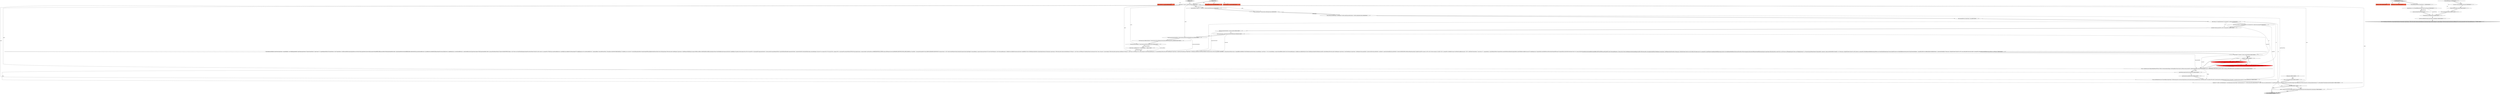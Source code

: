 digraph {
28 [style = filled, label = "timeLeft <= 0@@@196@@@['1', '1', '0']", fillcolor = white, shape = diamond image = "AAA0AAABBB1BBB"];
38 [style = filled, label = "throw new RuntimeException(e)@@@11@@@['0', '0', '1']", fillcolor = white, shape = ellipse image = "AAA0AAABBB3BBB"];
22 [style = filled, label = "final QueryPlus<T> queryPlus@@@2@@@['1', '0', '0']", fillcolor = tomato, shape = box image = "AAA0AAABBB1BBB"];
30 [style = filled, label = "final Query<T> query = queryPlus.getQuery()@@@3@@@['1', '1', '0']", fillcolor = white, shape = ellipse image = "AAA0AAABBB1BBB"];
45 [style = filled, label = "return ClientResponse.finished(new SequenceInputStream(new Enumeration<InputStream>(){@Override public boolean hasMoreElements(){synchronized (done) {return !done.get() || !queue.isEmpty()}}@Override public InputStream nextElement(){try {return queue.take()}catch (InterruptedException e) }}))@@@17@@@['0', '0', '1']", fillcolor = lightgray, shape = ellipse image = "AAA0AAABBB3BBB"];
0 [style = filled, label = "QueryToolChest<T,Query<T>> toolChest = warehouse.getToolChest(query)@@@4@@@['1', '1', '0']", fillcolor = white, shape = ellipse image = "AAA0AAABBB1BBB"];
43 [style = filled, label = "InterruptedException e@@@8@@@['0', '0', '1']", fillcolor = white, shape = diamond image = "AAA0AAABBB3BBB"];
36 [style = filled, label = "TrafficCop trafficCop@@@2@@@['0', '0', '1']", fillcolor = tomato, shape = box image = "AAA0AAABBB3BBB"];
9 [style = filled, label = "openConnections.getAndIncrement()@@@201@@@['1', '1', '0']", fillcolor = white, shape = ellipse image = "AAA0AAABBB1BBB"];
5 [style = filled, label = "final AtomicLong totalBytesGathered = (AtomicLong)context.get(ResponseContext.Key.QUERY_TOTAL_BYTES_GATHERED)@@@15@@@['1', '1', '0']", fillcolor = white, shape = ellipse image = "AAA0AAABBB1BBB"];
24 [style = filled, label = "Sequence<T> retVal = new BaseSequence<>(new BaseSequence.IteratorMaker<T,JsonParserIterator<T>>(){@Override public JsonParserIterator<T> make(){return new JsonParserIterator<T>(queryResultType,future,url,query,host,toolChest.decorateObjectMapper(objectMapper,query))}@Override public void cleanup(JsonParserIterator<T> iterFromMake){CloseQuietly.close(iterFromMake)}})@@@218@@@['1', '1', '0']", fillcolor = white, shape = ellipse image = "AAA0AAABBB1BBB"];
29 [style = filled, label = "final ResponseContext context@@@2@@@['1', '1', '0']", fillcolor = tomato, shape = box image = "AAA0AAABBB1BBB"];
6 [style = filled, label = "final JavaType queryResultType = isBySegment? toolChest.getBySegmentResultType(): toolChest.getBaseResultType()@@@6@@@['1', '1', '0']", fillcolor = white, shape = ellipse image = "AAA0AAABBB1BBB"];
19 [style = filled, label = "return retVal@@@230@@@['1', '1', '0']", fillcolor = lightgray, shape = ellipse image = "AAA0AAABBB1BBB"];
2 [style = filled, label = "log.debug(\"Querying queryId(%s( url(%s(\",query.getId(),url)@@@11@@@['1', '1', '0']", fillcolor = white, shape = ellipse image = "AAA0AAABBB1BBB"];
8 [style = filled, label = "final long requestStartTimeNs = System.nanoTime()@@@12@@@['1', '1', '0']", fillcolor = white, shape = ellipse image = "AAA0AAABBB1BBB"];
34 [style = filled, label = "Thread.currentThread().interrupt()@@@10@@@['0', '0', '1']", fillcolor = white, shape = ellipse image = "AAA0AAABBB3BBB"];
23 [style = filled, label = "queryWatcher.registerQueryFuture(query,future)@@@200@@@['1', '1', '0']", fillcolor = white, shape = ellipse image = "AAA0AAABBB1BBB"];
17 [style = filled, label = "long timeLeft = timeoutAt - System.currentTimeMillis()@@@195@@@['1', '1', '0']", fillcolor = white, shape = ellipse image = "AAA0AAABBB1BBB"];
44 [style = filled, label = "HttpResponse response@@@2@@@['0', '0', '1']", fillcolor = tomato, shape = box image = "AAA0AAABBB3BBB"];
1 [style = filled, label = "future = httpClient.go(new Request(HttpMethod.POST,new URL(url)).setContent(objectMapper.writeValueAsBytes(QueryContexts.withTimeout(query,timeLeft))).setHeader(HttpHeaders.Names.CONTENT_TYPE,isSmile? SmileMediaTypes.APPLICATION_JACKSON_SMILE: MediaType.APPLICATION_JSON),responseHandler,Duration.millis(timeLeft))@@@199@@@['1', '1', '0']", fillcolor = white, shape = ellipse image = "AAA0AAABBB1BBB"];
25 [style = filled, label = "final ListenableFuture<InputStream> future@@@7@@@['1', '1', '0']", fillcolor = white, shape = ellipse image = "AAA0AAABBB1BBB"];
4 [style = filled, label = "throw new RuntimeException(e)@@@216@@@['1', '1', '0']", fillcolor = white, shape = ellipse image = "AAA0AAABBB1BBB"];
46 [style = filled, label = "handleResponse['0', '0', '1']", fillcolor = lightgray, shape = diamond image = "AAA0AAABBB3BBB"];
16 [style = filled, label = "final HttpResponseHandler<InputStream,InputStream> responseHandler = new HttpResponseHandler<InputStream,InputStream>(){private QueryMetrics<? super Query<T>> acquireResponseMetrics(){if (queryMetrics == null) {queryMetrics = toolChest.makeMetrics(query)queryMetrics.server(host)}return queryMetrics}private boolean enqueue(ChannelBuffer buffer,long chunkNum){final InputStreamHolder holder = InputStreamHolder.fromChannelBuffer(buffer,chunkNum)final long currentQueuedByteCount = queuedByteCount.addAndGet(holder.getLength())queue.put(holder)return !usingBackpressure || currentQueuedByteCount < maxQueuedBytes}private InputStream dequeue(){final InputStreamHolder holder = queue.poll(checkQueryTimeout(),TimeUnit.MILLISECONDS)if (holder == null) {throw new QueryTimeoutException(StringUtils.nonStrictFormat(\"Query(%s( url(%s( timed out.\",query.getId(),url))}final long currentQueuedByteCount = queuedByteCount.addAndGet(-holder.getLength())if (usingBackpressure && currentQueuedByteCount < maxQueuedBytes) {long backPressureTime = Preconditions.checkNotNull(trafficCopRef.get(),\"No TrafficCop, how can this be?\").resume(holder.getChunkNum())channelSuspendedTime.addAndGet(backPressureTime)}return holder.getStream()}@Override public ClientResponse<InputStream> handleResponse(HttpResponse response,TrafficCop trafficCop){trafficCopRef.set(trafficCop)checkQueryTimeout()checkTotalBytesLimit(response.getContent().readableBytes())log.debug(\"Initial response from url(%s( for queryId(%s(\",url,query.getId())responseStartTimeNs = System.nanoTime()acquireResponseMetrics().reportNodeTimeToFirstByte(responseStartTimeNs - requestStartTimeNs).emit(emitter)final boolean continueReadingtry {log.trace(\"Got a response from (%s( for query ID(%s(, subquery ID(%s(\",url,query.getId(),query.getSubQueryId())final String responseContext = response.headers().get(QueryResource.HEADER_RESPONSE_CONTEXT)context.add(ResponseContext.Key.REMAINING_RESPONSES_FROM_QUERY_SERVERS,new NonnullPair<>(query.getMostSpecificId(),VAL_TO_REDUCE_REMAINING_RESPONSES))if (responseContext != null) {context.merge(ResponseContext.deserialize(responseContext,objectMapper))}continueReading = enqueue(response.getContent(),0L)}catch (final IOException e) catch (InterruptedException e) totalByteCount.addAndGet(response.getContent().readableBytes())return ClientResponse.finished(new SequenceInputStream(new Enumeration<InputStream>(){@Override public boolean hasMoreElements(){if (fail.get() != null) {throw new RE(fail.get())}checkQueryTimeout()synchronized (done) {return !done.get() || !queue.isEmpty()}}@Override public InputStream nextElement(){if (fail.get() != null) {throw new RE(fail.get())}try {return dequeue()}catch (InterruptedException e) }}),continueReading)}@Override public ClientResponse<InputStream> handleChunk(ClientResponse<InputStream> clientResponse,HttpChunk chunk,long chunkNum){checkQueryTimeout()final ChannelBuffer channelBuffer = chunk.getContent()final int bytes = channelBuffer.readableBytes()checkTotalBytesLimit(bytes)boolean continueReading = trueif (bytes > 0) {try {continueReading = enqueue(channelBuffer,chunkNum)}catch (InterruptedException e) totalByteCount.addAndGet(bytes)}return ClientResponse.finished(clientResponse.getObj(),continueReading)}@Override public ClientResponse<InputStream> done(ClientResponse<InputStream> clientResponse){long stopTimeNs = System.nanoTime()long nodeTimeNs = stopTimeNs - requestStartTimeNsfinal long nodeTimeMs = TimeUnit.NANOSECONDS.toMillis(nodeTimeNs)log.debug(\"Completed queryId(%s( request to url(%s( with %,d bytes returned in %,d millis (%,f b/s(.\",query.getId(),url,totalByteCount.get(),nodeTimeMs,totalByteCount.get() / (0.001 * nodeTimeMs))QueryMetrics<? super Query<T>> responseMetrics = acquireResponseMetrics()responseMetrics.reportNodeTime(nodeTimeNs)responseMetrics.reportNodeBytes(totalByteCount.get())if (usingBackpressure) {responseMetrics.reportBackPressureTime(channelSuspendedTime.get())}responseMetrics.emit(emitter)synchronized (done) {try {queue.put(InputStreamHolder.fromChannelBuffer(ChannelBuffers.EMPTY_BUFFER,Long.MAX_VALUE))}catch (InterruptedException e) {done.set(true)}}return ClientResponse.finished(clientResponse.getObj())}@Override public void exceptionCaught(final ClientResponse<InputStream> clientResponse,final Throwable e){String msg = StringUtils.format(\"Query(%s( url(%s( failed with exception msg (%s(\",query.getId(),url,e.getMessage())setupResponseReadFailure(msg,e)}private void setupResponseReadFailure(String msg,Throwable th){fail.set(msg)queue.clear()queue.offer(InputStreamHolder.fromStream(new InputStream(){@Override public int read(){if (th != null) {throw new IOException(msg,th)}{throw new IOException(msg)}}},-1,0))}private long checkQueryTimeout(){long timeLeft = timeoutAt - System.currentTimeMillis()if (timeLeft <= 0) {String msg = StringUtils.format(\"Query(%s( url(%s( timed out.\",query.getId(),url)setupResponseReadFailure(msg,null)throw new QueryTimeoutException(msg)}{return timeLeft}}private void checkTotalBytesLimit(long bytes){if (maxScatterGatherBytes < Long.MAX_VALUE && totalBytesGathered.addAndGet(bytes) > maxScatterGatherBytes) {String msg = StringUtils.format(\"Query(%s( url(%s( max scatter-gather bytes limit reached.\",query.getId(),url)setupResponseReadFailure(msg,null)throw new RE(msg)}}}@@@18@@@['1', '1', '0']", fillcolor = white, shape = ellipse image = "AAA0AAABBB1BBB"];
3 [style = filled, label = "final long maxScatterGatherBytes = QueryContexts.getMaxScatterGatherBytes(query)@@@14@@@['1', '1', '0']", fillcolor = white, shape = ellipse image = "AAA0AAABBB1BBB"];
26 [style = filled, label = "final String cancelUrl = StringUtils.format(\"%s://%s/druid/v2/%s\",scheme,host,query.getId())@@@9@@@['1', '1', '0']", fillcolor = white, shape = ellipse image = "AAA0AAABBB1BBB"];
39 [style = filled, label = "queue.put(channelStream)@@@6@@@['0', '0', '1']", fillcolor = white, shape = ellipse image = "AAA0AAABBB3BBB"];
13 [style = filled, label = "boolean isBySegment = QueryContexts.isBySegment(query)@@@5@@@['1', '1', '0']", fillcolor = white, shape = ellipse image = "AAA0AAABBB1BBB"];
32 [style = filled, label = "throw new QueryTimeoutException(StringUtils.nonStrictFormat(\"Query(%s( url(%s( timed out.\",query.getId(),url))@@@197@@@['0', '1', '0']", fillcolor = red, shape = ellipse image = "AAA1AAABBB2BBB"];
33 [style = filled, label = "run['0', '1', '0']", fillcolor = lightgray, shape = diamond image = "AAA0AAABBB2BBB"];
40 [style = filled, label = "byteCount.addAndGet(response.getContent().readableBytes())@@@16@@@['0', '0', '1']", fillcolor = white, shape = ellipse image = "AAA0AAABBB3BBB"];
31 [style = filled, label = "final QueryPlus<T> queryPlus@@@2@@@['0', '1', '0']", fillcolor = tomato, shape = box image = "AAA0AAABBB2BBB"];
11 [style = filled, label = "!isBySegment@@@227@@@['1', '1', '0']", fillcolor = white, shape = diamond image = "AAA0AAABBB1BBB"];
41 [style = filled, label = "{CloseQuietly.close(channelStream)}@@@13@@@['0', '0', '1']", fillcolor = white, shape = ellipse image = "AAA0AAABBB3BBB"];
42 [style = filled, label = "channelStream = new ChannelBufferInputStream(response.getContent())@@@5@@@['0', '0', '1']", fillcolor = white, shape = ellipse image = "AAA0AAABBB3BBB"];
7 [style = filled, label = "throw new RE(\"Query(%s( url(%s( timed out.\",query.getId(),url)@@@197@@@['1', '0', '0']", fillcolor = red, shape = ellipse image = "AAA1AAABBB1BBB"];
18 [style = filled, label = "retVal = Sequences.map(retVal,toolChest.makePreComputeManipulatorFn(query,MetricManipulatorFns.deserializing()))@@@228@@@['1', '1', '0']", fillcolor = white, shape = ellipse image = "AAA0AAABBB1BBB"];
15 [style = filled, label = "Futures.addCallback(future,new FutureCallback<InputStream>(){@Override public void onSuccess(InputStream result){openConnections.getAndDecrement()}@Override public void onFailure(Throwable t){openConnections.getAndDecrement()if (future.isCancelled()) {cancelQuery(query,cancelUrl)}}},Execs.directExecutor())@@@202@@@['1', '1', '0']", fillcolor = white, shape = ellipse image = "AAA0AAABBB1BBB"];
10 [style = filled, label = "final long timeoutAt = query.getContextValue(QUERY_FAIL_TIME)@@@13@@@['1', '1', '0']", fillcolor = white, shape = ellipse image = "AAA0AAABBB1BBB"];
21 [style = filled, label = "final boolean usingBackpressure = maxQueuedBytes > 0@@@17@@@['1', '1', '0']", fillcolor = white, shape = ellipse image = "AAA0AAABBB1BBB"];
20 [style = filled, label = "final long maxQueuedBytes = QueryContexts.getMaxQueuedBytes(query,0)@@@16@@@['1', '1', '0']", fillcolor = white, shape = ellipse image = "AAA0AAABBB1BBB"];
37 [style = filled, label = "log.error(e,\"Queue appending interrupted\")@@@9@@@['0', '0', '1']", fillcolor = white, shape = ellipse image = "AAA0AAABBB3BBB"];
12 [style = filled, label = "run['1', '0', '0']", fillcolor = lightgray, shape = diamond image = "AAA0AAABBB1BBB"];
35 [style = filled, label = "ChannelBufferInputStream channelStream = null@@@3@@@['0', '0', '1']", fillcolor = white, shape = ellipse image = "AAA0AAABBB3BBB"];
27 [style = filled, label = "IOException e@@@215@@@['1', '1', '0']", fillcolor = white, shape = diamond image = "AAA0AAABBB1BBB"];
14 [style = filled, label = "final String url = StringUtils.format(\"%s://%s/druid/v2/\",scheme,host)@@@8@@@['1', '1', '0']", fillcolor = white, shape = ellipse image = "AAA0AAABBB1BBB"];
8->10 [style = bold, label=""];
3->16 [style = solid, label="maxScatterGatherBytes"];
0->13 [style = bold, label=""];
5->20 [style = bold, label=""];
30->16 [style = solid, label="query"];
38->41 [style = bold, label=""];
25->14 [style = bold, label=""];
1->15 [style = solid, label="future"];
1->23 [style = bold, label=""];
14->24 [style = solid, label="url"];
3->5 [style = bold, label=""];
10->17 [style = solid, label="timeoutAt"];
24->11 [style = bold, label=""];
28->7 [style = dotted, label="true"];
30->3 [style = solid, label="query"];
17->1 [style = solid, label="timeLeft"];
21->16 [style = bold, label=""];
10->16 [style = solid, label="timeoutAt"];
13->6 [style = solid, label="isBySegment"];
7->1 [style = bold, label=""];
30->24 [style = solid, label="query"];
18->19 [style = bold, label=""];
16->1 [style = solid, label="responseHandler"];
16->17 [style = bold, label=""];
42->41 [style = solid, label="channelStream"];
30->13 [style = solid, label="query"];
11->18 [style = bold, label=""];
12->22 [style = dotted, label="true"];
14->7 [style = solid, label="url"];
33->30 [style = bold, label=""];
39->41 [style = bold, label=""];
34->38 [style = bold, label=""];
33->31 [style = dotted, label="true"];
43->38 [style = dotted, label="true"];
30->20 [style = solid, label="query"];
4->24 [style = bold, label=""];
35->42 [style = bold, label=""];
6->25 [style = bold, label=""];
42->39 [style = bold, label=""];
17->28 [style = solid, label="timeLeft"];
21->16 [style = solid, label="usingBackpressure"];
27->4 [style = dotted, label="true"];
28->32 [style = bold, label=""];
1->23 [style = solid, label="future"];
18->19 [style = solid, label="retVal"];
28->32 [style = dotted, label="true"];
14->2 [style = solid, label="url"];
41->40 [style = bold, label=""];
32->1 [style = bold, label=""];
46->35 [style = bold, label=""];
33->29 [style = dotted, label="true"];
7->32 [style = dashed, label="0"];
30->0 [style = bold, label=""];
13->6 [style = bold, label=""];
26->15 [style = solid, label="cancelUrl"];
30->0 [style = solid, label="query"];
30->15 [style = solid, label="query"];
14->16 [style = solid, label="url"];
6->24 [style = solid, label="queryResultType"];
46->36 [style = dotted, label="true"];
24->18 [style = solid, label="retVal"];
12->29 [style = dotted, label="true"];
28->7 [style = bold, label=""];
10->3 [style = bold, label=""];
12->30 [style = bold, label=""];
46->44 [style = dotted, label="true"];
28->1 [style = bold, label=""];
14->32 [style = solid, label="url"];
43->37 [style = bold, label=""];
11->19 [style = bold, label=""];
11->18 [style = dotted, label="true"];
43->34 [style = dotted, label="true"];
42->39 [style = solid, label="channelStream"];
20->21 [style = bold, label=""];
14->26 [style = bold, label=""];
26->2 [style = bold, label=""];
27->4 [style = bold, label=""];
17->28 [style = bold, label=""];
30->23 [style = solid, label="query"];
43->37 [style = dotted, label="true"];
9->15 [style = bold, label=""];
37->34 [style = bold, label=""];
15->24 [style = bold, label=""];
8->16 [style = solid, label="requestStartTimeNs"];
40->45 [style = bold, label=""];
1->24 [style = solid, label="future"];
24->19 [style = solid, label="retVal"];
30->18 [style = solid, label="query"];
20->21 [style = solid, label="maxQueuedBytes"];
23->9 [style = bold, label=""];
20->16 [style = solid, label="maxQueuedBytes"];
2->8 [style = bold, label=""];
}
